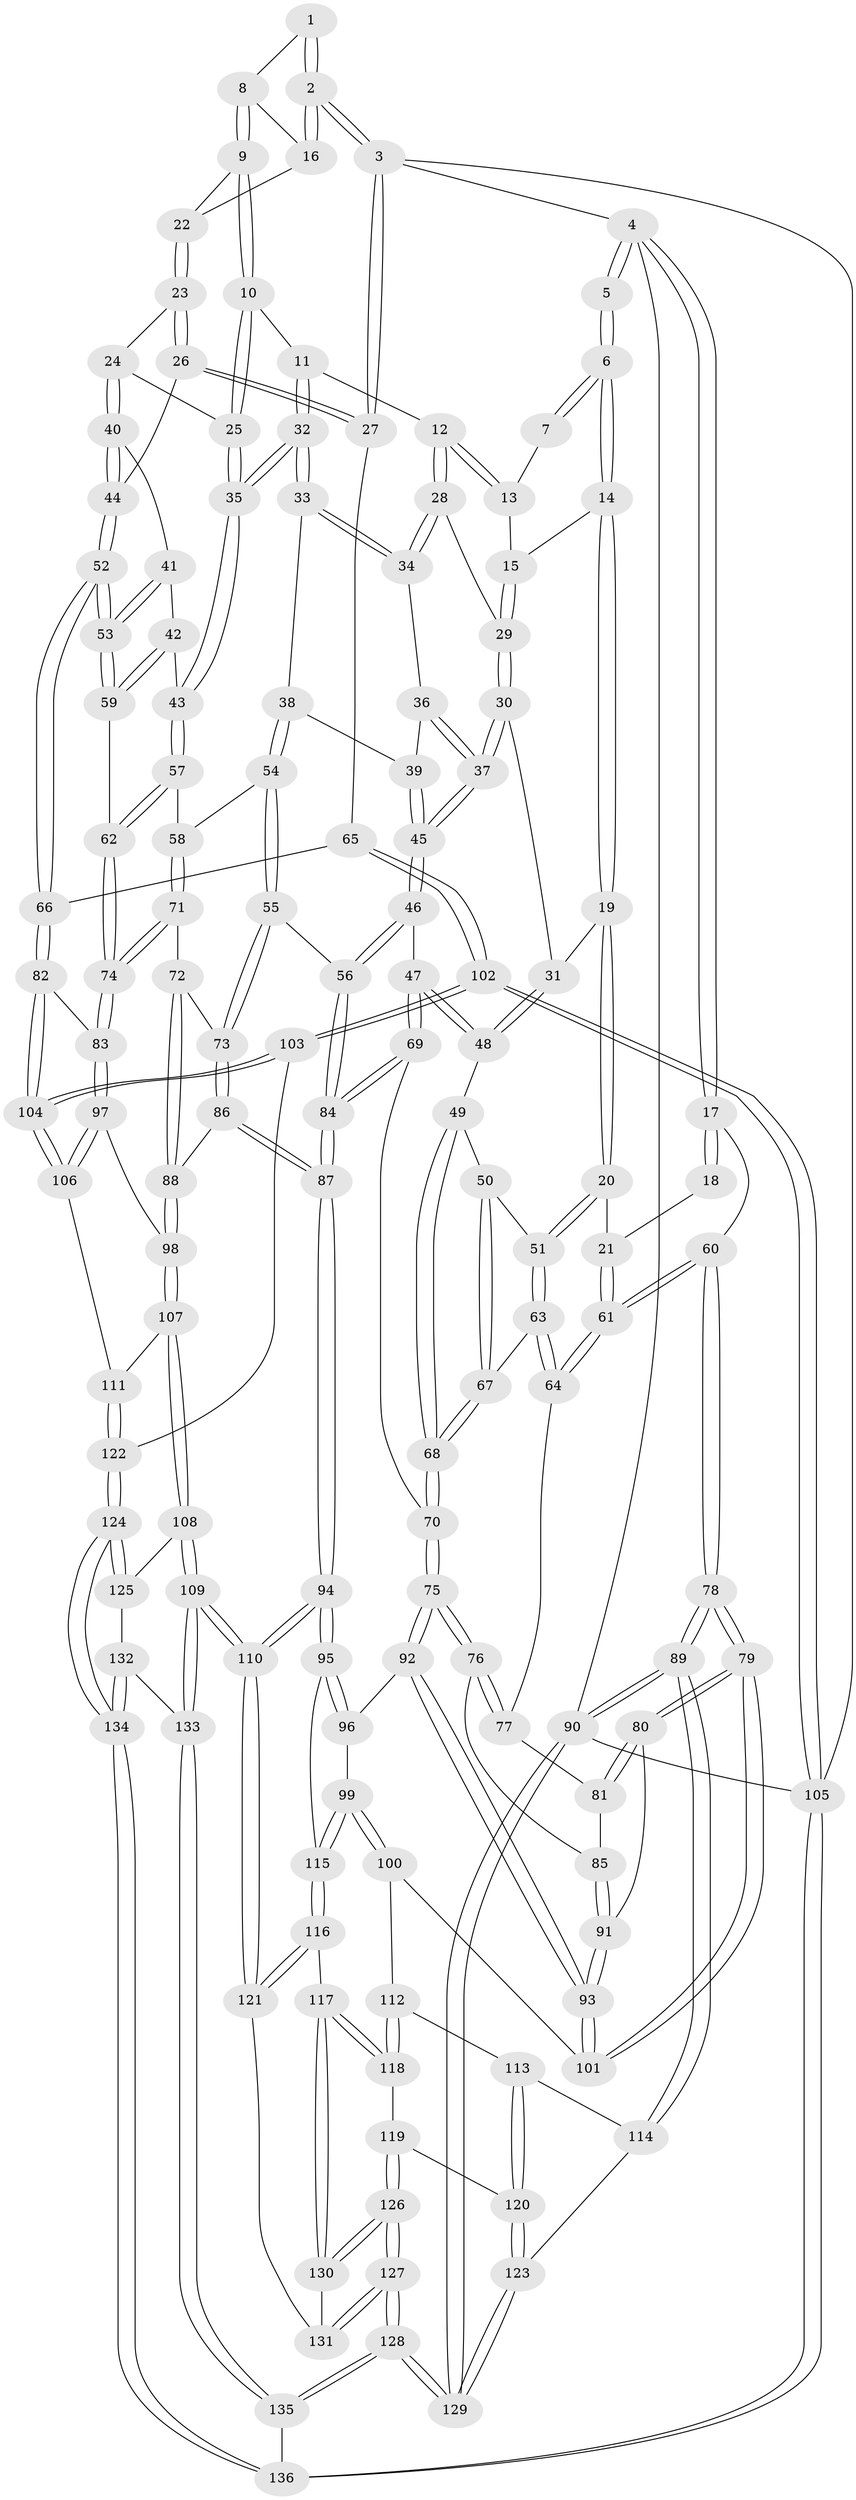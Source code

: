 // coarse degree distribution, {4: 0.5272727272727272, 3: 0.38181818181818183, 2: 0.03636363636363636, 5: 0.05454545454545454}
// Generated by graph-tools (version 1.1) at 2025/38/03/04/25 23:38:34]
// undirected, 136 vertices, 337 edges
graph export_dot {
  node [color=gray90,style=filled];
  1 [pos="+0.7648482355084755+0"];
  2 [pos="+1+0"];
  3 [pos="+1+0"];
  4 [pos="+0+0"];
  5 [pos="+0.1636739022160996+0"];
  6 [pos="+0.2764579003133834+0"];
  7 [pos="+0.6404602002790916+0"];
  8 [pos="+0.8122344240897329+0"];
  9 [pos="+0.7643266604963131+0.10405871600502803"];
  10 [pos="+0.7274760675524042+0.15207255132435044"];
  11 [pos="+0.6968065689824233+0.15343549900295744"];
  12 [pos="+0.6664594096166747+0.1442447066696407"];
  13 [pos="+0.6384711865375393+0"];
  14 [pos="+0.31466890407794396+0.022390765342081342"];
  15 [pos="+0.5265090744525606+0.1321123308584481"];
  16 [pos="+0.8924596346389705+0.06163936910020912"];
  17 [pos="+0+0.3216733490371299"];
  18 [pos="+0.08802339924329247+0.021638546032379753"];
  19 [pos="+0.2660450187638908+0.20326962164628515"];
  20 [pos="+0.21323176039484026+0.2571183889768471"];
  21 [pos="+0.046399919577623086+0.2603762272069151"];
  22 [pos="+0.9104075023607543+0.09813345506090641"];
  23 [pos="+0.9808137255738093+0.17555059634674777"];
  24 [pos="+0.8744360396612633+0.22498249829935202"];
  25 [pos="+0.8095310603177605+0.20950286266195334"];
  26 [pos="+0.9997947576597468+0.17667770771540023"];
  27 [pos="+1+0.14259784901579542"];
  28 [pos="+0.596617873144801+0.1682779003112916"];
  29 [pos="+0.5461334898864388+0.15256476470781782"];
  30 [pos="+0.4356393168342341+0.2842416380184014"];
  31 [pos="+0.43543320079519604+0.28422364726525745"];
  32 [pos="+0.7001650176848234+0.3296950365057263"];
  33 [pos="+0.6937296954701853+0.3296037510175275"];
  34 [pos="+0.5945800486905473+0.22075866612156936"];
  35 [pos="+0.7234619678414386+0.34335120807100844"];
  36 [pos="+0.5897101446930624+0.23637476918606626"];
  37 [pos="+0.4979461831594148+0.3338421341643827"];
  38 [pos="+0.6283634324011768+0.3472282999591309"];
  39 [pos="+0.6095608438144502+0.33804619998434615"];
  40 [pos="+0.8613776225312585+0.29569028924714835"];
  41 [pos="+0.8139110007465493+0.34318297901461786"];
  42 [pos="+0.7754184794611598+0.36067162969307764"];
  43 [pos="+0.7319810255276493+0.354913800725361"];
  44 [pos="+0.9284726515514586+0.39688956535613057"];
  45 [pos="+0.5084248002081146+0.35347258301010115"];
  46 [pos="+0.5040165419978979+0.4667718528258454"];
  47 [pos="+0.4564825457241437+0.47413570938085814"];
  48 [pos="+0.3904189208728076+0.3856190884429358"];
  49 [pos="+0.2786109701573942+0.38864475269306326"];
  50 [pos="+0.2689856836779929+0.37747450705865354"];
  51 [pos="+0.2332903282807438+0.33417848166164216"];
  52 [pos="+0.9439451402129996+0.46218560864118446"];
  53 [pos="+0.9315308311369481+0.46332593585632326"];
  54 [pos="+0.6107554177979028+0.460204296636052"];
  55 [pos="+0.5498592992728317+0.4856524965672466"];
  56 [pos="+0.5281482408915503+0.48256671515516253"];
  57 [pos="+0.7114499373210116+0.43120697664571733"];
  58 [pos="+0.6816182703407341+0.4663126848327358"];
  59 [pos="+0.8509573325847133+0.48302442125473677"];
  60 [pos="+0+0.3216752308568702"];
  61 [pos="+0+0.3185164023221348"];
  62 [pos="+0.8489264083076804+0.48446906904747833"];
  63 [pos="+0.15518247642956035+0.47595470698390935"];
  64 [pos="+0.154516670007303+0.4767960388788839"];
  65 [pos="+1+0.49016728497512296"];
  66 [pos="+0.9569613523041766+0.46747424435636303"];
  67 [pos="+0.22126655292381073+0.48252841653993295"];
  68 [pos="+0.3240275156457976+0.5141321310087381"];
  69 [pos="+0.3534677326575183+0.5339050474790596"];
  70 [pos="+0.3360419116944224+0.53891617831392"];
  71 [pos="+0.7404973221315602+0.5826903687421553"];
  72 [pos="+0.6206049561864272+0.562627386843978"];
  73 [pos="+0.5792120580735021+0.5299409203184862"];
  74 [pos="+0.7590413494172907+0.6008430185151502"];
  75 [pos="+0.3337965008177753+0.5426157766276998"];
  76 [pos="+0.2808304320621051+0.5546388932701629"];
  77 [pos="+0.15397243184306877+0.4918628055579002"];
  78 [pos="+0+0.6397844571536823"];
  79 [pos="+0+0.6379367788904269"];
  80 [pos="+0.052560944744566906+0.5902338971274268"];
  81 [pos="+0.13763110544869256+0.5244926471107185"];
  82 [pos="+0.8772946269521628+0.6907396802686078"];
  83 [pos="+0.7669717541903169+0.6734671167880019"];
  84 [pos="+0.4975710903149127+0.6335472532990404"];
  85 [pos="+0.2125405664035053+0.5975446827664105"];
  86 [pos="+0.5698210816605807+0.7271479066089257"];
  87 [pos="+0.5196656893132179+0.7389516451723406"];
  88 [pos="+0.6011875029769329+0.7248303672800558"];
  89 [pos="+0+0.7737538783235745"];
  90 [pos="+0+1"];
  91 [pos="+0.18923802713851634+0.6400331986492529"];
  92 [pos="+0.33440845734538277+0.5496545878619252"];
  93 [pos="+0.20566478940564406+0.7097316788169126"];
  94 [pos="+0.4952036087325084+0.7585715954725585"];
  95 [pos="+0.4911166153110818+0.7572630968044132"];
  96 [pos="+0.3465338295948833+0.6211541930909276"];
  97 [pos="+0.7505188656488615+0.6902640936388957"];
  98 [pos="+0.6905530541152047+0.731616770348689"];
  99 [pos="+0.24745350186343598+0.7644536322520583"];
  100 [pos="+0.2251058112872065+0.7587506950898577"];
  101 [pos="+0.2086000448214609+0.7332998296893573"];
  102 [pos="+1+0.7765932156389853"];
  103 [pos="+1+0.7803026563460675"];
  104 [pos="+1+0.7690602093167045"];
  105 [pos="+1+1"];
  106 [pos="+0.835346540644606+0.8472194345543955"];
  107 [pos="+0.7083971085862525+0.865044710858227"];
  108 [pos="+0.7015003030791923+0.8817855574394604"];
  109 [pos="+0.4940246083619226+0.9825440380142306"];
  110 [pos="+0.4796365066911983+0.9520348000982861"];
  111 [pos="+0.8171823455523516+0.8797342519736097"];
  112 [pos="+0.1814705744165656+0.795143903711484"];
  113 [pos="+0.12289547329777825+0.8277271348125299"];
  114 [pos="+0+0.8166258587938205"];
  115 [pos="+0.2613813293401183+0.7756718164522711"];
  116 [pos="+0.28687715583312545+0.8617346314866221"];
  117 [pos="+0.24986748383355076+0.9167610825341241"];
  118 [pos="+0.19579864665727317+0.8966348682989275"];
  119 [pos="+0.14869298845825202+0.9172357075297716"];
  120 [pos="+0.13919213305921965+0.9102077163819202"];
  121 [pos="+0.42039481912054877+0.936042239111267"];
  122 [pos="+0.8643476666733878+0.966913538642481"];
  123 [pos="+0.10212875939297344+0.9303025617095283"];
  124 [pos="+0.8364715361982531+1"];
  125 [pos="+0.7108763220838549+0.9052019209105694"];
  126 [pos="+0.20727323565765343+1"];
  127 [pos="+0.20721236273305926+1"];
  128 [pos="+0.14099605867533505+1"];
  129 [pos="+0+1"];
  130 [pos="+0.24708217189982845+0.9321476159596785"];
  131 [pos="+0.3322009695916795+0.9606600980815514"];
  132 [pos="+0.6865066645306719+0.9777155332884753"];
  133 [pos="+0.49702492728835607+1"];
  134 [pos="+0.8435563053155299+1"];
  135 [pos="+0.49711512564203625+1"];
  136 [pos="+0.8532501640999325+1"];
  1 -- 2;
  1 -- 2;
  1 -- 8;
  2 -- 3;
  2 -- 3;
  2 -- 16;
  2 -- 16;
  3 -- 4;
  3 -- 27;
  3 -- 27;
  3 -- 105;
  4 -- 5;
  4 -- 5;
  4 -- 17;
  4 -- 17;
  4 -- 90;
  5 -- 6;
  5 -- 6;
  6 -- 7;
  6 -- 7;
  6 -- 14;
  6 -- 14;
  7 -- 13;
  8 -- 9;
  8 -- 9;
  8 -- 16;
  9 -- 10;
  9 -- 10;
  9 -- 22;
  10 -- 11;
  10 -- 25;
  10 -- 25;
  11 -- 12;
  11 -- 32;
  11 -- 32;
  12 -- 13;
  12 -- 13;
  12 -- 28;
  12 -- 28;
  13 -- 15;
  14 -- 15;
  14 -- 19;
  14 -- 19;
  15 -- 29;
  15 -- 29;
  16 -- 22;
  17 -- 18;
  17 -- 18;
  17 -- 60;
  18 -- 21;
  19 -- 20;
  19 -- 20;
  19 -- 31;
  20 -- 21;
  20 -- 51;
  20 -- 51;
  21 -- 61;
  21 -- 61;
  22 -- 23;
  22 -- 23;
  23 -- 24;
  23 -- 26;
  23 -- 26;
  24 -- 25;
  24 -- 40;
  24 -- 40;
  25 -- 35;
  25 -- 35;
  26 -- 27;
  26 -- 27;
  26 -- 44;
  27 -- 65;
  28 -- 29;
  28 -- 34;
  28 -- 34;
  29 -- 30;
  29 -- 30;
  30 -- 31;
  30 -- 37;
  30 -- 37;
  31 -- 48;
  31 -- 48;
  32 -- 33;
  32 -- 33;
  32 -- 35;
  32 -- 35;
  33 -- 34;
  33 -- 34;
  33 -- 38;
  34 -- 36;
  35 -- 43;
  35 -- 43;
  36 -- 37;
  36 -- 37;
  36 -- 39;
  37 -- 45;
  37 -- 45;
  38 -- 39;
  38 -- 54;
  38 -- 54;
  39 -- 45;
  39 -- 45;
  40 -- 41;
  40 -- 44;
  40 -- 44;
  41 -- 42;
  41 -- 53;
  41 -- 53;
  42 -- 43;
  42 -- 59;
  42 -- 59;
  43 -- 57;
  43 -- 57;
  44 -- 52;
  44 -- 52;
  45 -- 46;
  45 -- 46;
  46 -- 47;
  46 -- 56;
  46 -- 56;
  47 -- 48;
  47 -- 48;
  47 -- 69;
  47 -- 69;
  48 -- 49;
  49 -- 50;
  49 -- 68;
  49 -- 68;
  50 -- 51;
  50 -- 67;
  50 -- 67;
  51 -- 63;
  51 -- 63;
  52 -- 53;
  52 -- 53;
  52 -- 66;
  52 -- 66;
  53 -- 59;
  53 -- 59;
  54 -- 55;
  54 -- 55;
  54 -- 58;
  55 -- 56;
  55 -- 73;
  55 -- 73;
  56 -- 84;
  56 -- 84;
  57 -- 58;
  57 -- 62;
  57 -- 62;
  58 -- 71;
  58 -- 71;
  59 -- 62;
  60 -- 61;
  60 -- 61;
  60 -- 78;
  60 -- 78;
  61 -- 64;
  61 -- 64;
  62 -- 74;
  62 -- 74;
  63 -- 64;
  63 -- 64;
  63 -- 67;
  64 -- 77;
  65 -- 66;
  65 -- 102;
  65 -- 102;
  66 -- 82;
  66 -- 82;
  67 -- 68;
  67 -- 68;
  68 -- 70;
  68 -- 70;
  69 -- 70;
  69 -- 84;
  69 -- 84;
  70 -- 75;
  70 -- 75;
  71 -- 72;
  71 -- 74;
  71 -- 74;
  72 -- 73;
  72 -- 88;
  72 -- 88;
  73 -- 86;
  73 -- 86;
  74 -- 83;
  74 -- 83;
  75 -- 76;
  75 -- 76;
  75 -- 92;
  75 -- 92;
  76 -- 77;
  76 -- 77;
  76 -- 85;
  77 -- 81;
  78 -- 79;
  78 -- 79;
  78 -- 89;
  78 -- 89;
  79 -- 80;
  79 -- 80;
  79 -- 101;
  79 -- 101;
  80 -- 81;
  80 -- 81;
  80 -- 91;
  81 -- 85;
  82 -- 83;
  82 -- 104;
  82 -- 104;
  83 -- 97;
  83 -- 97;
  84 -- 87;
  84 -- 87;
  85 -- 91;
  85 -- 91;
  86 -- 87;
  86 -- 87;
  86 -- 88;
  87 -- 94;
  87 -- 94;
  88 -- 98;
  88 -- 98;
  89 -- 90;
  89 -- 90;
  89 -- 114;
  89 -- 114;
  90 -- 129;
  90 -- 129;
  90 -- 105;
  91 -- 93;
  91 -- 93;
  92 -- 93;
  92 -- 93;
  92 -- 96;
  93 -- 101;
  93 -- 101;
  94 -- 95;
  94 -- 95;
  94 -- 110;
  94 -- 110;
  95 -- 96;
  95 -- 96;
  95 -- 115;
  96 -- 99;
  97 -- 98;
  97 -- 106;
  97 -- 106;
  98 -- 107;
  98 -- 107;
  99 -- 100;
  99 -- 100;
  99 -- 115;
  99 -- 115;
  100 -- 101;
  100 -- 112;
  102 -- 103;
  102 -- 103;
  102 -- 105;
  102 -- 105;
  103 -- 104;
  103 -- 104;
  103 -- 122;
  104 -- 106;
  104 -- 106;
  105 -- 136;
  105 -- 136;
  106 -- 111;
  107 -- 108;
  107 -- 108;
  107 -- 111;
  108 -- 109;
  108 -- 109;
  108 -- 125;
  109 -- 110;
  109 -- 110;
  109 -- 133;
  109 -- 133;
  110 -- 121;
  110 -- 121;
  111 -- 122;
  111 -- 122;
  112 -- 113;
  112 -- 118;
  112 -- 118;
  113 -- 114;
  113 -- 120;
  113 -- 120;
  114 -- 123;
  115 -- 116;
  115 -- 116;
  116 -- 117;
  116 -- 121;
  116 -- 121;
  117 -- 118;
  117 -- 118;
  117 -- 130;
  117 -- 130;
  118 -- 119;
  119 -- 120;
  119 -- 126;
  119 -- 126;
  120 -- 123;
  120 -- 123;
  121 -- 131;
  122 -- 124;
  122 -- 124;
  123 -- 129;
  123 -- 129;
  124 -- 125;
  124 -- 125;
  124 -- 134;
  124 -- 134;
  125 -- 132;
  126 -- 127;
  126 -- 127;
  126 -- 130;
  126 -- 130;
  127 -- 128;
  127 -- 128;
  127 -- 131;
  127 -- 131;
  128 -- 129;
  128 -- 129;
  128 -- 135;
  128 -- 135;
  130 -- 131;
  132 -- 133;
  132 -- 134;
  132 -- 134;
  133 -- 135;
  133 -- 135;
  134 -- 136;
  134 -- 136;
  135 -- 136;
}
